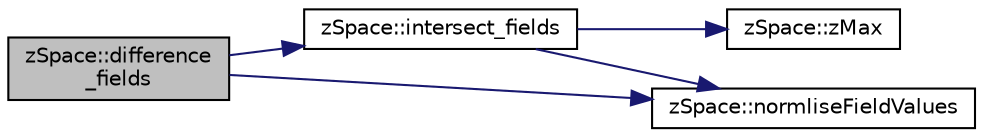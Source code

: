digraph "zSpace::difference_fields"
{
 // LATEX_PDF_SIZE
  edge [fontname="Helvetica",fontsize="10",labelfontname="Helvetica",labelfontsize="10"];
  node [fontname="Helvetica",fontsize="10",shape=record];
  rankdir="LR";
  Node85 [label="zSpace::difference\l_fields",height=0.2,width=0.4,color="black", fillcolor="grey75", style="filled", fontcolor="black",tooltip="This method creates a difference of the fields at the input buffers and stores them in the result buf..."];
  Node85 -> Node86 [color="midnightblue",fontsize="10",style="solid",fontname="Helvetica"];
  Node86 [label="zSpace::intersect_fields",height=0.2,width=0.4,color="black", fillcolor="white", style="filled",URL="$group__z_field2_d_utilities.html#gad849b2f23a1d03b1bf3ce3fad1647556",tooltip="This method creates a intersect of the fields at the input buffers and stores them in the result buff..."];
  Node86 -> Node87 [color="midnightblue",fontsize="10",style="solid",fontname="Helvetica"];
  Node87 [label="zSpace::zMax",height=0.2,width=0.4,color="black", fillcolor="white", style="filled",URL="$group__z_core_utilities.html#gacb877a2c4d1cc7223201689ba437d5dd",tooltip="This method returns the maximum of the two input values."];
  Node86 -> Node88 [color="midnightblue",fontsize="10",style="solid",fontname="Helvetica"];
  Node88 [label="zSpace::normliseFieldValues",height=0.2,width=0.4,color="black", fillcolor="white", style="filled",URL="$group__z_field_utilities.html#ga84131697c81bb5c07afbe29dd7ca733a",tooltip="This method normalises the field values."];
  Node85 -> Node88 [color="midnightblue",fontsize="10",style="solid",fontname="Helvetica"];
}
